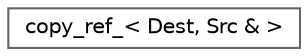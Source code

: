 digraph "Graphical Class Hierarchy"
{
 // LATEX_PDF_SIZE
  bgcolor="transparent";
  edge [fontname=Helvetica,fontsize=10,labelfontname=Helvetica,labelfontsize=10];
  node [fontname=Helvetica,fontsize=10,shape=box,height=0.2,width=0.4];
  rankdir="LR";
  Node0 [id="Node000000",label="copy_ref_\< Dest, Src & \>",height=0.2,width=0.4,color="grey40", fillcolor="white", style="filled",URL="$structcopy__ref___3_01_dest_00_01_src_01_6_01_4.html",tooltip=" "];
}
